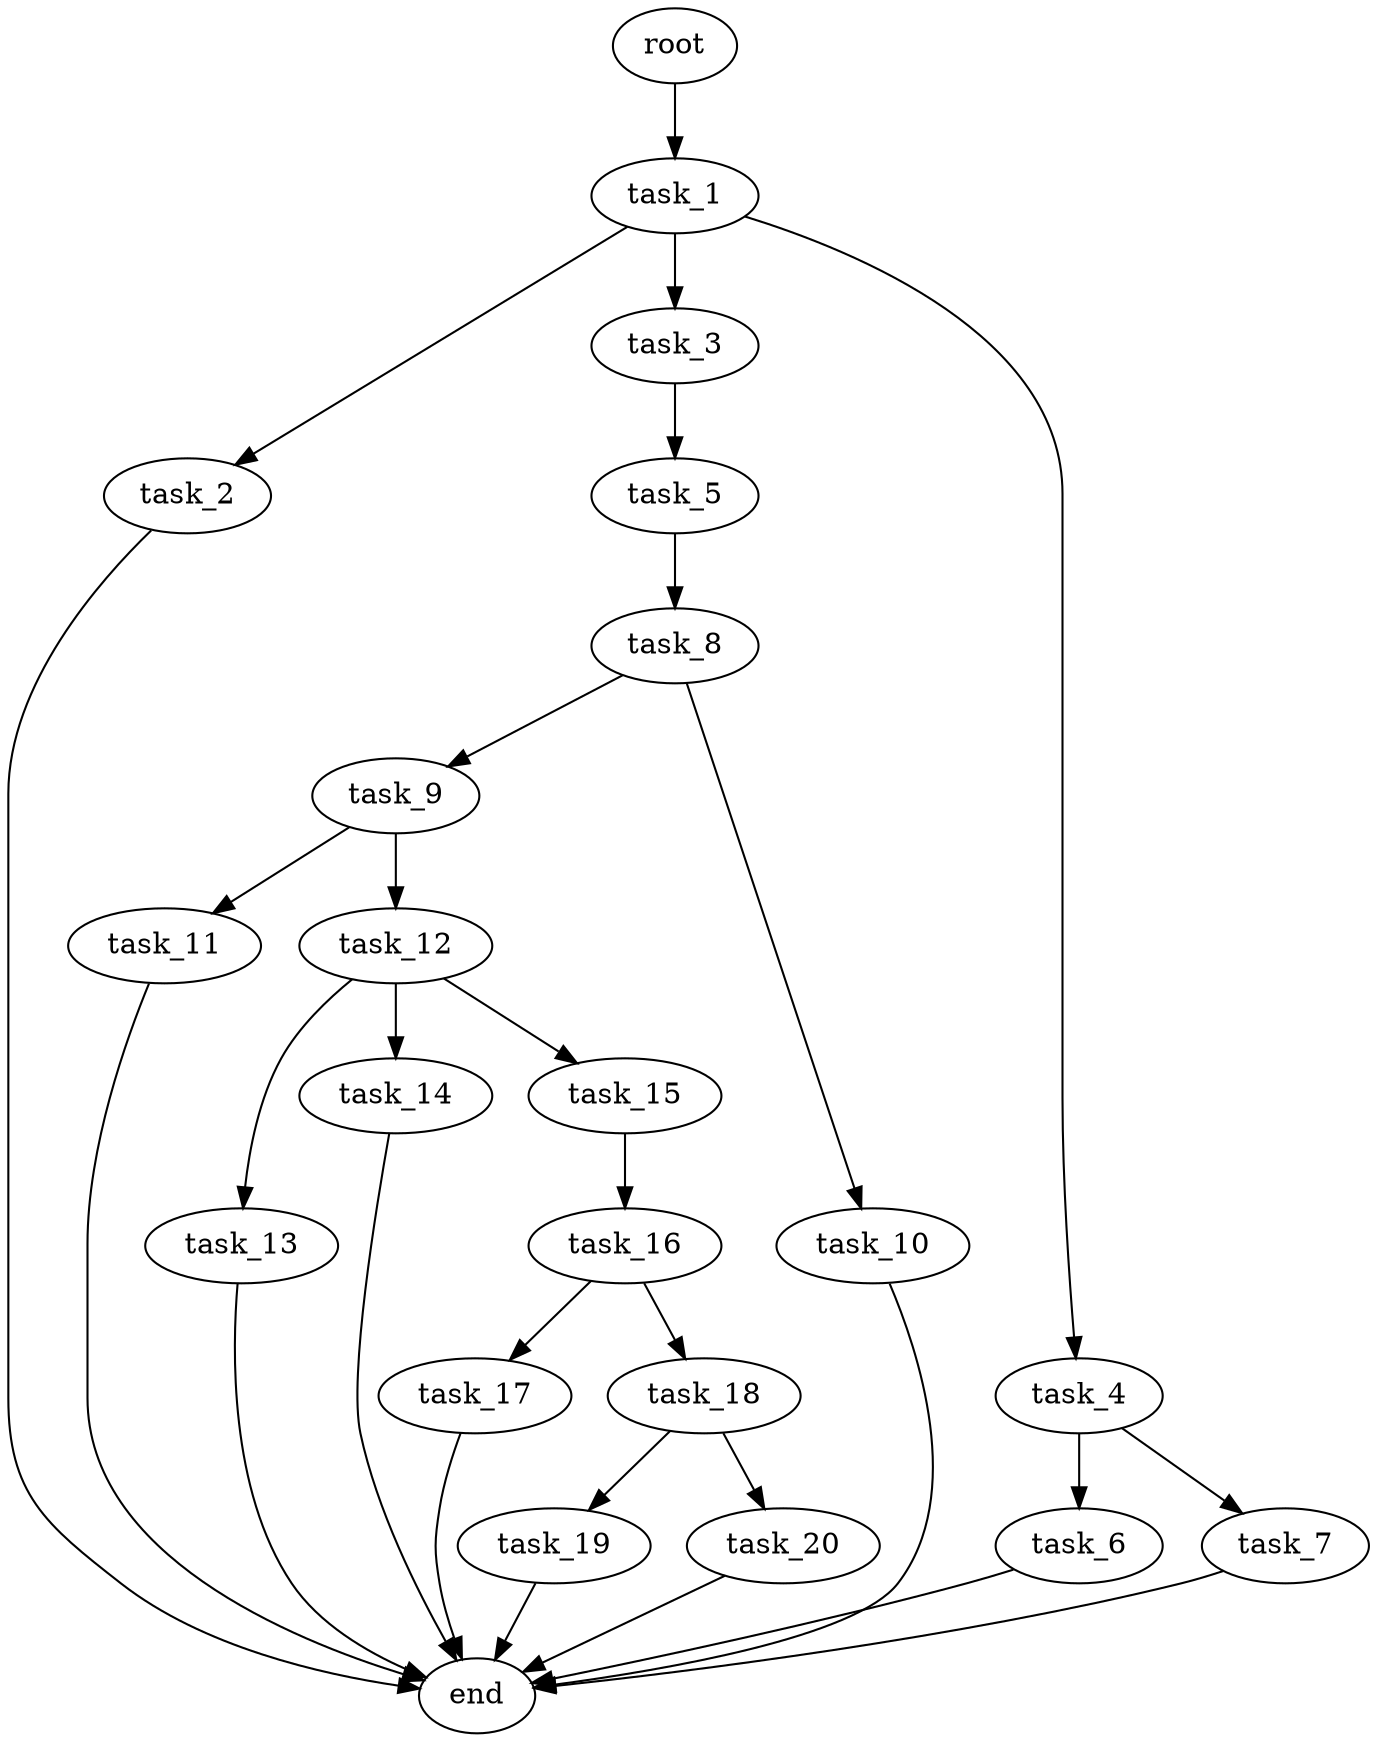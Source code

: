 digraph G {
  root [size="0.000000e+00"];
  task_1 [size="3.586631e+10"];
  task_2 [size="2.891335e+09"];
  task_3 [size="6.844957e+10"];
  task_4 [size="8.385526e+10"];
  task_5 [size="9.734472e+10"];
  task_6 [size="1.307423e+10"];
  task_7 [size="9.204059e+10"];
  task_8 [size="1.130262e+10"];
  task_9 [size="4.113431e+10"];
  task_10 [size="4.606773e+09"];
  task_11 [size="2.616867e+10"];
  task_12 [size="3.143065e+10"];
  task_13 [size="7.045977e+10"];
  task_14 [size="6.779611e+10"];
  task_15 [size="7.675520e+10"];
  task_16 [size="5.766913e+10"];
  task_17 [size="5.650557e+10"];
  task_18 [size="9.778978e+10"];
  task_19 [size="6.698774e+10"];
  task_20 [size="3.383668e+10"];
  end [size="0.000000e+00"];

  root -> task_1 [size="1.000000e-12"];
  task_1 -> task_2 [size="2.891335e+07"];
  task_1 -> task_3 [size="6.844957e+08"];
  task_1 -> task_4 [size="8.385526e+08"];
  task_2 -> end [size="1.000000e-12"];
  task_3 -> task_5 [size="9.734472e+08"];
  task_4 -> task_6 [size="1.307423e+08"];
  task_4 -> task_7 [size="9.204059e+08"];
  task_5 -> task_8 [size="1.130262e+08"];
  task_6 -> end [size="1.000000e-12"];
  task_7 -> end [size="1.000000e-12"];
  task_8 -> task_9 [size="4.113431e+08"];
  task_8 -> task_10 [size="4.606773e+07"];
  task_9 -> task_11 [size="2.616867e+08"];
  task_9 -> task_12 [size="3.143065e+08"];
  task_10 -> end [size="1.000000e-12"];
  task_11 -> end [size="1.000000e-12"];
  task_12 -> task_13 [size="7.045977e+08"];
  task_12 -> task_14 [size="6.779611e+08"];
  task_12 -> task_15 [size="7.675520e+08"];
  task_13 -> end [size="1.000000e-12"];
  task_14 -> end [size="1.000000e-12"];
  task_15 -> task_16 [size="5.766913e+08"];
  task_16 -> task_17 [size="5.650557e+08"];
  task_16 -> task_18 [size="9.778978e+08"];
  task_17 -> end [size="1.000000e-12"];
  task_18 -> task_19 [size="6.698774e+08"];
  task_18 -> task_20 [size="3.383668e+08"];
  task_19 -> end [size="1.000000e-12"];
  task_20 -> end [size="1.000000e-12"];
}
